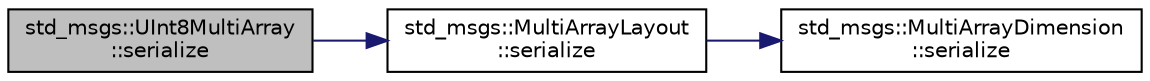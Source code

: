 digraph "std_msgs::UInt8MultiArray::serialize"
{
  edge [fontname="Helvetica",fontsize="10",labelfontname="Helvetica",labelfontsize="10"];
  node [fontname="Helvetica",fontsize="10",shape=record];
  rankdir="LR";
  Node1 [label="std_msgs::UInt8MultiArray\l::serialize",height=0.2,width=0.4,color="black", fillcolor="grey75", style="filled" fontcolor="black"];
  Node1 -> Node2 [color="midnightblue",fontsize="10",style="solid",fontname="Helvetica"];
  Node2 [label="std_msgs::MultiArrayLayout\l::serialize",height=0.2,width=0.4,color="black", fillcolor="white", style="filled",URL="$classstd__msgs_1_1_multi_array_layout.html#a25caee993ee85cfa15ee06fbae3a8ce9"];
  Node2 -> Node3 [color="midnightblue",fontsize="10",style="solid",fontname="Helvetica"];
  Node3 [label="std_msgs::MultiArrayDimension\l::serialize",height=0.2,width=0.4,color="black", fillcolor="white", style="filled",URL="$classstd__msgs_1_1_multi_array_dimension.html#af62c038a02cc833a58dcc6c93a798eb4"];
}
